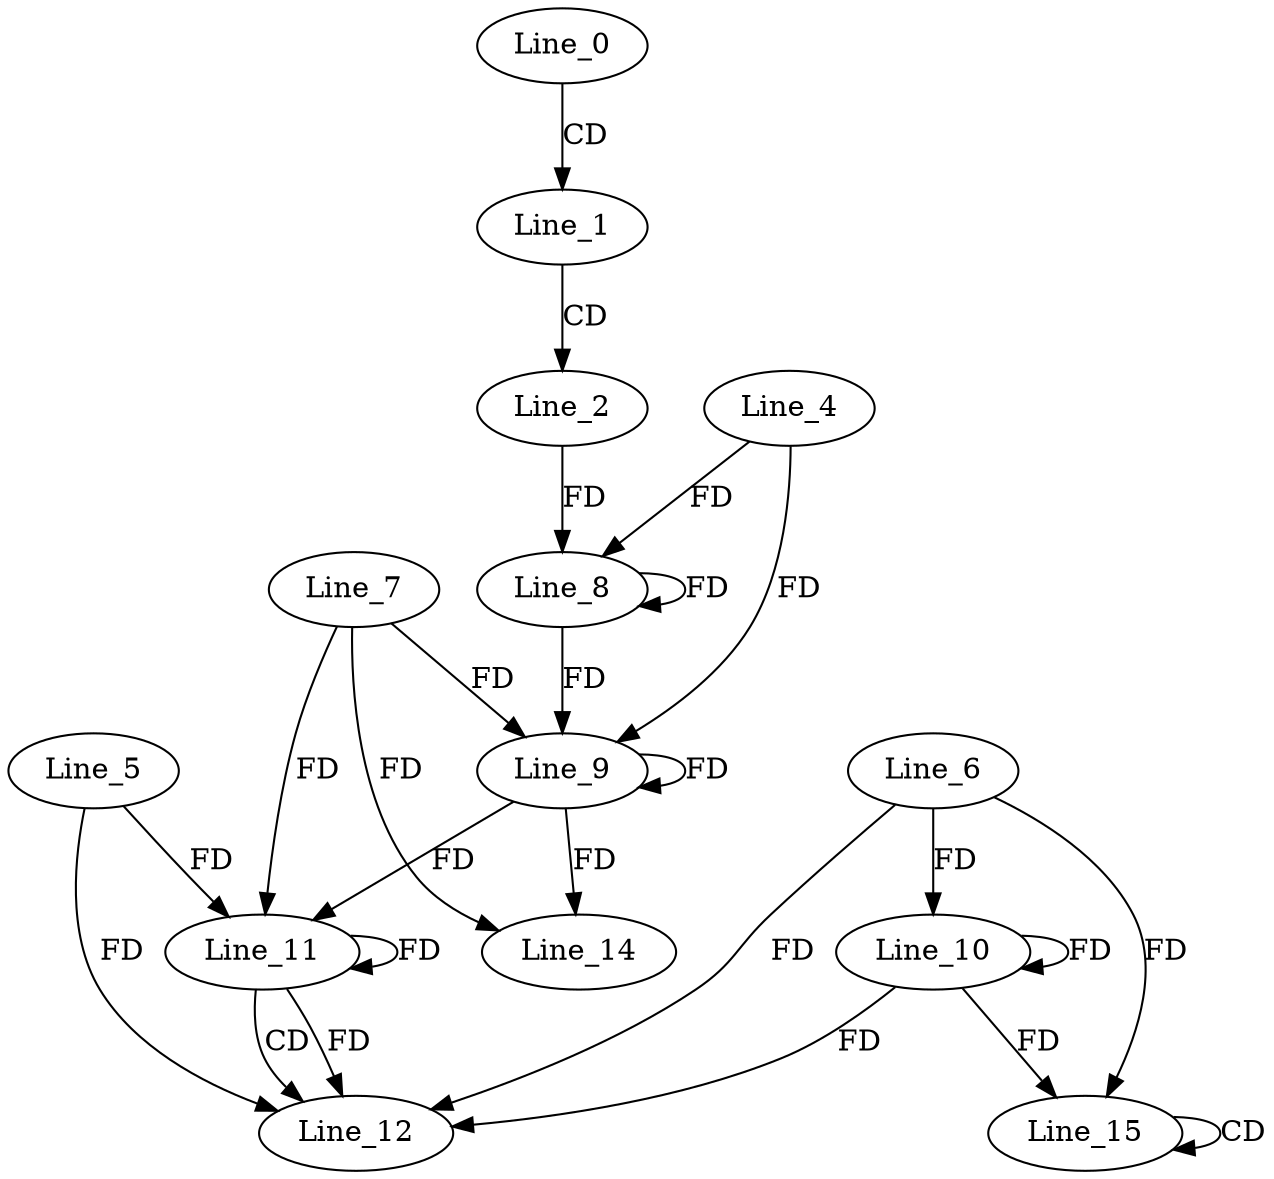 digraph G {
  Line_0;
  Line_1;
  Line_2;
  Line_4;
  Line_8;
  Line_8;
  Line_7;
  Line_9;
  Line_9;
  Line_6;
  Line_10;
  Line_11;
  Line_5;
  Line_11;
  Line_11;
  Line_12;
  Line_14;
  Line_15;
  Line_15;
  Line_0 -> Line_1 [ label="CD" ];
  Line_1 -> Line_2 [ label="CD" ];
  Line_4 -> Line_8 [ label="FD" ];
  Line_8 -> Line_8 [ label="FD" ];
  Line_2 -> Line_8 [ label="FD" ];
  Line_7 -> Line_9 [ label="FD" ];
  Line_9 -> Line_9 [ label="FD" ];
  Line_4 -> Line_9 [ label="FD" ];
  Line_8 -> Line_9 [ label="FD" ];
  Line_6 -> Line_10 [ label="FD" ];
  Line_10 -> Line_10 [ label="FD" ];
  Line_11 -> Line_11 [ label="FD" ];
  Line_5 -> Line_11 [ label="FD" ];
  Line_7 -> Line_11 [ label="FD" ];
  Line_9 -> Line_11 [ label="FD" ];
  Line_11 -> Line_12 [ label="CD" ];
  Line_6 -> Line_12 [ label="FD" ];
  Line_10 -> Line_12 [ label="FD" ];
  Line_11 -> Line_12 [ label="FD" ];
  Line_5 -> Line_12 [ label="FD" ];
  Line_7 -> Line_14 [ label="FD" ];
  Line_9 -> Line_14 [ label="FD" ];
  Line_15 -> Line_15 [ label="CD" ];
  Line_6 -> Line_15 [ label="FD" ];
  Line_10 -> Line_15 [ label="FD" ];
}
